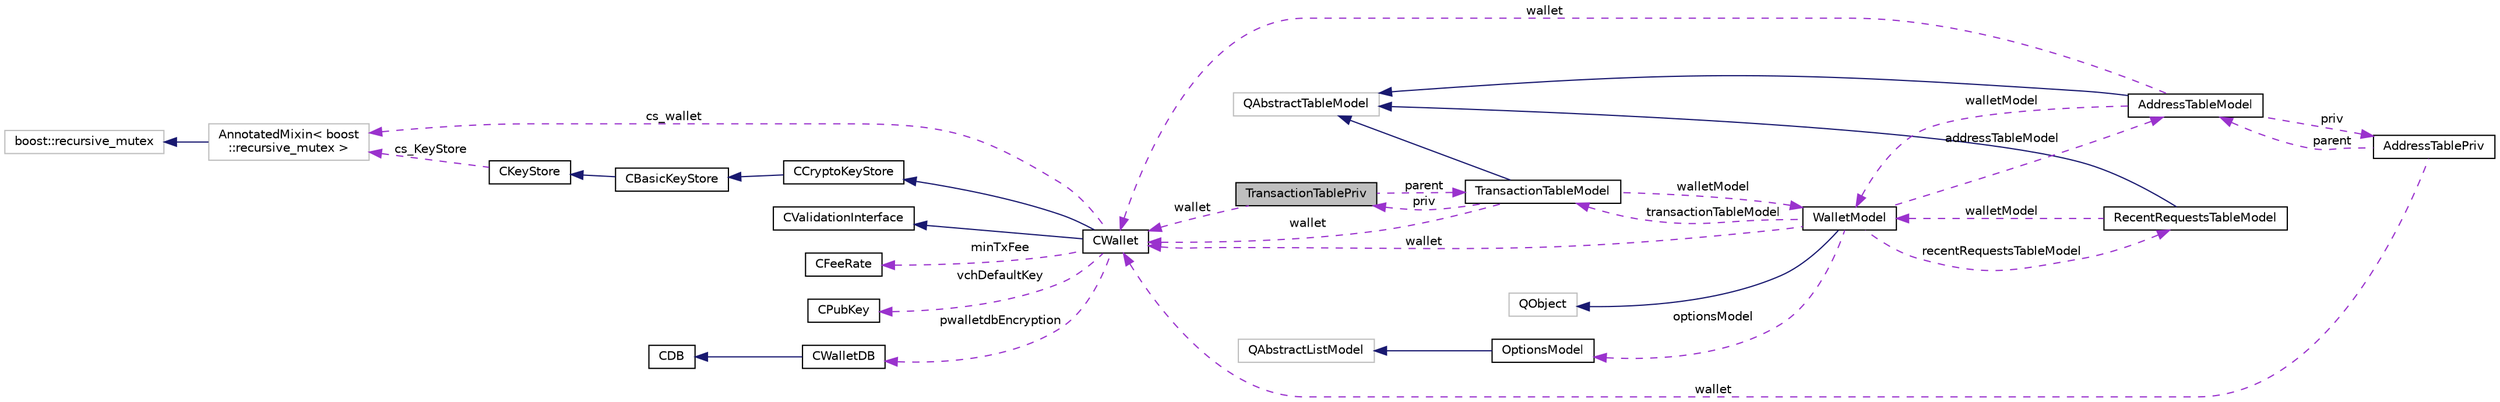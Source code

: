 digraph "TransactionTablePriv"
{
  edge [fontname="Helvetica",fontsize="10",labelfontname="Helvetica",labelfontsize="10"];
  node [fontname="Helvetica",fontsize="10",shape=record];
  rankdir="LR";
  Node1 [label="TransactionTablePriv",height=0.2,width=0.4,color="black", fillcolor="grey75", style="filled", fontcolor="black"];
  Node2 -> Node1 [dir="back",color="darkorchid3",fontsize="10",style="dashed",label=" parent" ,fontname="Helvetica"];
  Node2 [label="TransactionTableModel",height=0.2,width=0.4,color="black", fillcolor="white", style="filled",URL="$class_transaction_table_model.html",tooltip="UI model for the transaction table of a wallet. "];
  Node3 -> Node2 [dir="back",color="midnightblue",fontsize="10",style="solid",fontname="Helvetica"];
  Node3 [label="QAbstractTableModel",height=0.2,width=0.4,color="grey75", fillcolor="white", style="filled"];
  Node1 -> Node2 [dir="back",color="darkorchid3",fontsize="10",style="dashed",label=" priv" ,fontname="Helvetica"];
  Node4 -> Node2 [dir="back",color="darkorchid3",fontsize="10",style="dashed",label=" walletModel" ,fontname="Helvetica"];
  Node4 [label="WalletModel",height=0.2,width=0.4,color="black", fillcolor="white", style="filled",URL="$class_wallet_model.html",tooltip="Interface to Bitcoin wallet from Qt view code. "];
  Node5 -> Node4 [dir="back",color="midnightblue",fontsize="10",style="solid",fontname="Helvetica"];
  Node5 [label="QObject",height=0.2,width=0.4,color="grey75", fillcolor="white", style="filled"];
  Node2 -> Node4 [dir="back",color="darkorchid3",fontsize="10",style="dashed",label=" transactionTableModel" ,fontname="Helvetica"];
  Node6 -> Node4 [dir="back",color="darkorchid3",fontsize="10",style="dashed",label=" addressTableModel" ,fontname="Helvetica"];
  Node6 [label="AddressTableModel",height=0.2,width=0.4,color="black", fillcolor="white", style="filled",URL="$class_address_table_model.html",tooltip="Qt model of the address book in the core. "];
  Node3 -> Node6 [dir="back",color="midnightblue",fontsize="10",style="solid",fontname="Helvetica"];
  Node7 -> Node6 [dir="back",color="darkorchid3",fontsize="10",style="dashed",label=" priv" ,fontname="Helvetica"];
  Node7 [label="AddressTablePriv",height=0.2,width=0.4,color="black", fillcolor="white", style="filled",URL="$class_address_table_priv.html"];
  Node6 -> Node7 [dir="back",color="darkorchid3",fontsize="10",style="dashed",label=" parent" ,fontname="Helvetica"];
  Node8 -> Node7 [dir="back",color="darkorchid3",fontsize="10",style="dashed",label=" wallet" ,fontname="Helvetica"];
  Node8 [label="CWallet",height=0.2,width=0.4,color="black", fillcolor="white", style="filled",URL="$class_c_wallet.html",tooltip="A CWallet is an extension of a keystore, which also maintains a set of transactions and balances..."];
  Node9 -> Node8 [dir="back",color="midnightblue",fontsize="10",style="solid",fontname="Helvetica"];
  Node9 [label="CCryptoKeyStore",height=0.2,width=0.4,color="black", fillcolor="white", style="filled",URL="$class_c_crypto_key_store.html",tooltip="Keystore which keeps the private keys encrypted. "];
  Node10 -> Node9 [dir="back",color="midnightblue",fontsize="10",style="solid",fontname="Helvetica"];
  Node10 [label="CBasicKeyStore",height=0.2,width=0.4,color="black", fillcolor="white", style="filled",URL="$class_c_basic_key_store.html",tooltip="Basic key store, that keeps keys in an address->secret map. "];
  Node11 -> Node10 [dir="back",color="midnightblue",fontsize="10",style="solid",fontname="Helvetica"];
  Node11 [label="CKeyStore",height=0.2,width=0.4,color="black", fillcolor="white", style="filled",URL="$class_c_key_store.html",tooltip="A virtual base class for key stores. "];
  Node12 -> Node11 [dir="back",color="darkorchid3",fontsize="10",style="dashed",label=" cs_KeyStore" ,fontname="Helvetica"];
  Node12 [label="AnnotatedMixin\< boost\l::recursive_mutex \>",height=0.2,width=0.4,color="grey75", fillcolor="white", style="filled"];
  Node13 -> Node12 [dir="back",color="midnightblue",fontsize="10",style="solid",fontname="Helvetica"];
  Node13 [label="boost::recursive_mutex",height=0.2,width=0.4,color="grey75", fillcolor="white", style="filled"];
  Node14 -> Node8 [dir="back",color="midnightblue",fontsize="10",style="solid",fontname="Helvetica"];
  Node14 [label="CValidationInterface",height=0.2,width=0.4,color="black", fillcolor="white", style="filled",URL="$class_c_validation_interface.html"];
  Node15 -> Node8 [dir="back",color="darkorchid3",fontsize="10",style="dashed",label=" minTxFee" ,fontname="Helvetica"];
  Node15 [label="CFeeRate",height=0.2,width=0.4,color="black", fillcolor="white", style="filled",URL="$class_c_fee_rate.html",tooltip="Type-safe wrapper class to for fee rates (how much to pay based on transaction size) ..."];
  Node16 -> Node8 [dir="back",color="darkorchid3",fontsize="10",style="dashed",label=" vchDefaultKey" ,fontname="Helvetica"];
  Node16 [label="CPubKey",height=0.2,width=0.4,color="black", fillcolor="white", style="filled",URL="$class_c_pub_key.html",tooltip="An encapsulated public key. "];
  Node12 -> Node8 [dir="back",color="darkorchid3",fontsize="10",style="dashed",label=" cs_wallet" ,fontname="Helvetica"];
  Node17 -> Node8 [dir="back",color="darkorchid3",fontsize="10",style="dashed",label=" pwalletdbEncryption" ,fontname="Helvetica"];
  Node17 [label="CWalletDB",height=0.2,width=0.4,color="black", fillcolor="white", style="filled",URL="$class_c_wallet_d_b.html",tooltip="Access to the wallet database (wallet.dat) "];
  Node18 -> Node17 [dir="back",color="midnightblue",fontsize="10",style="solid",fontname="Helvetica"];
  Node18 [label="CDB",height=0.2,width=0.4,color="black", fillcolor="white", style="filled",URL="$class_c_d_b.html",tooltip="RAII class that provides access to a Berkeley database. "];
  Node4 -> Node6 [dir="back",color="darkorchid3",fontsize="10",style="dashed",label=" walletModel" ,fontname="Helvetica"];
  Node8 -> Node6 [dir="back",color="darkorchid3",fontsize="10",style="dashed",label=" wallet" ,fontname="Helvetica"];
  Node19 -> Node4 [dir="back",color="darkorchid3",fontsize="10",style="dashed",label=" recentRequestsTableModel" ,fontname="Helvetica"];
  Node19 [label="RecentRequestsTableModel",height=0.2,width=0.4,color="black", fillcolor="white", style="filled",URL="$class_recent_requests_table_model.html",tooltip="Model for list of recently generated payment requests / divx: URIs. "];
  Node3 -> Node19 [dir="back",color="midnightblue",fontsize="10",style="solid",fontname="Helvetica"];
  Node4 -> Node19 [dir="back",color="darkorchid3",fontsize="10",style="dashed",label=" walletModel" ,fontname="Helvetica"];
  Node20 -> Node4 [dir="back",color="darkorchid3",fontsize="10",style="dashed",label=" optionsModel" ,fontname="Helvetica"];
  Node20 [label="OptionsModel",height=0.2,width=0.4,color="black", fillcolor="white", style="filled",URL="$class_options_model.html",tooltip="Interface from Qt to configuration data structure for Bitcoin client. "];
  Node21 -> Node20 [dir="back",color="midnightblue",fontsize="10",style="solid",fontname="Helvetica"];
  Node21 [label="QAbstractListModel",height=0.2,width=0.4,color="grey75", fillcolor="white", style="filled"];
  Node8 -> Node4 [dir="back",color="darkorchid3",fontsize="10",style="dashed",label=" wallet" ,fontname="Helvetica"];
  Node8 -> Node2 [dir="back",color="darkorchid3",fontsize="10",style="dashed",label=" wallet" ,fontname="Helvetica"];
  Node8 -> Node1 [dir="back",color="darkorchid3",fontsize="10",style="dashed",label=" wallet" ,fontname="Helvetica"];
}
